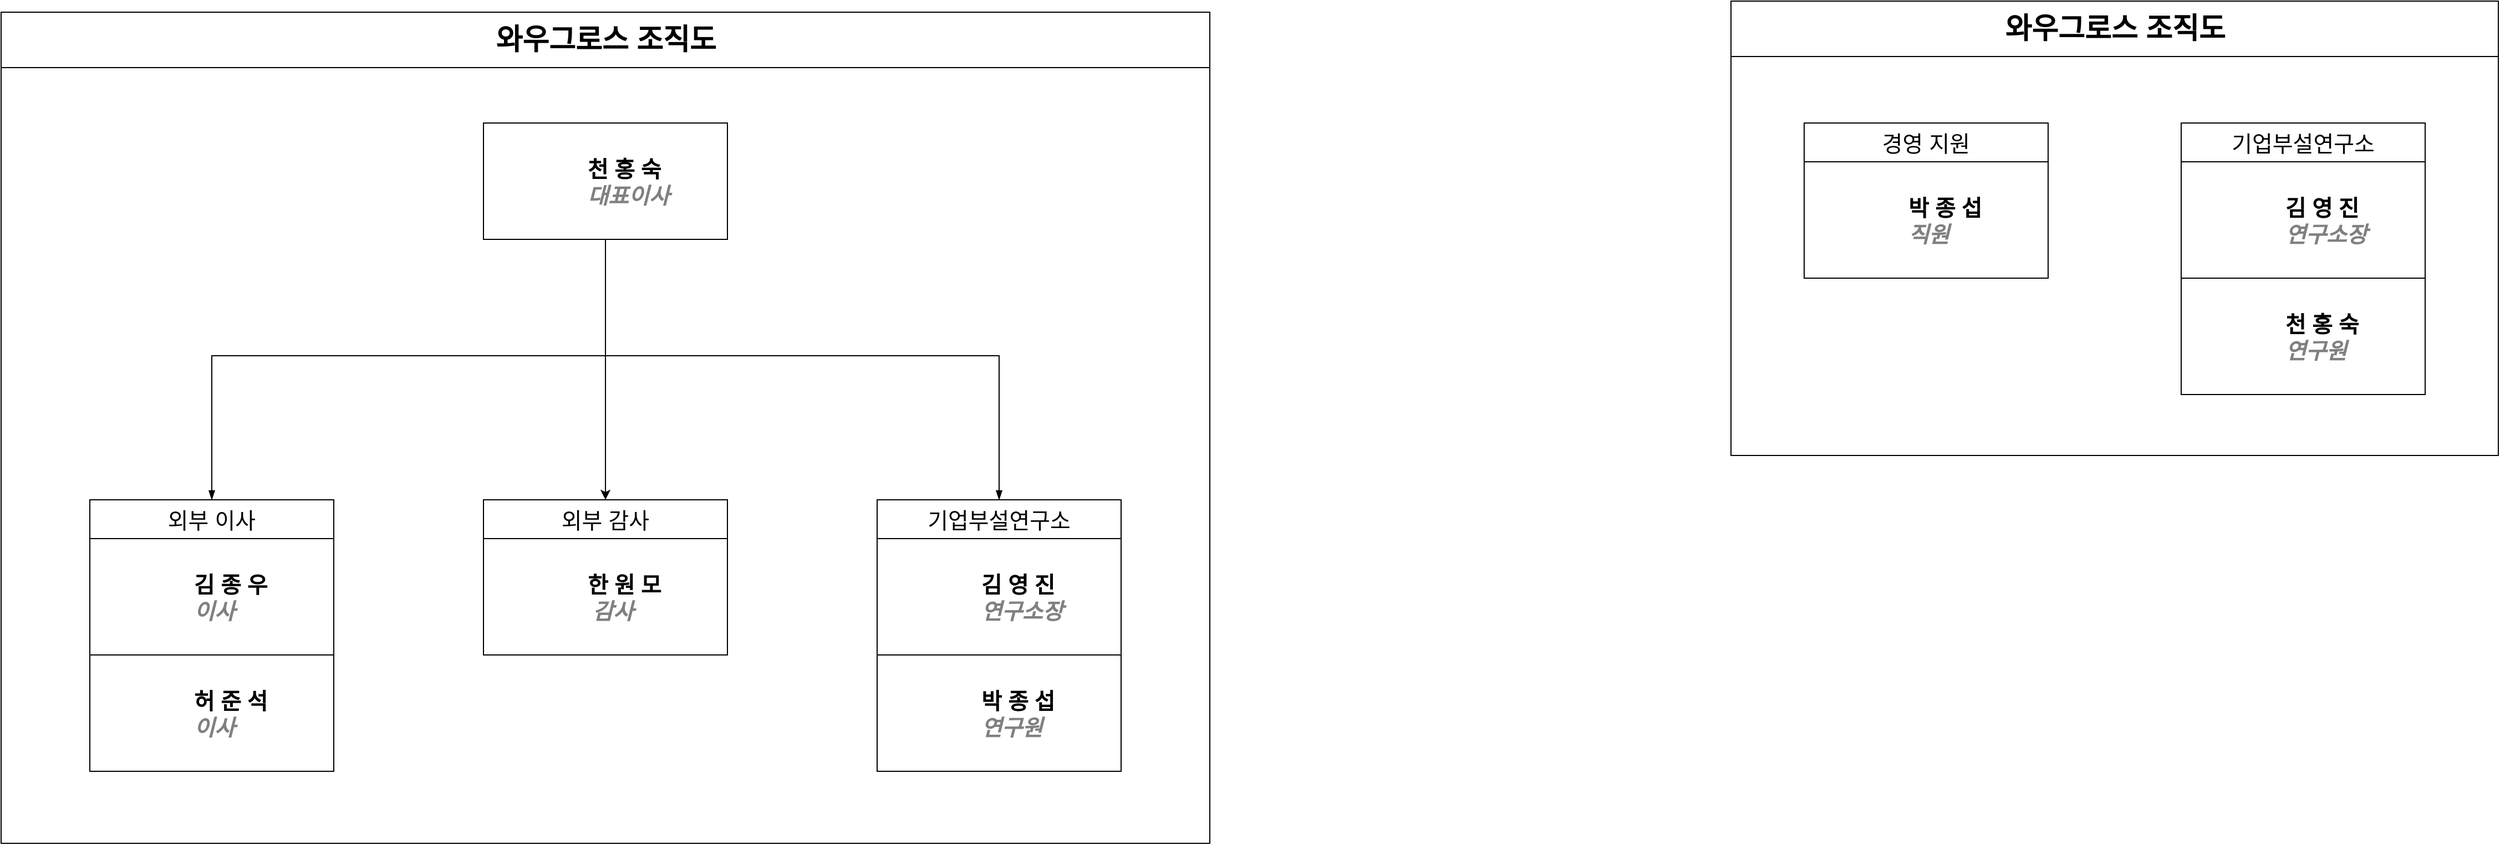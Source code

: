<mxfile version="27.0.6">
  <diagram id="prtHgNgQTEPvFCAcTncT" name="Page-1">
    <mxGraphModel dx="2066" dy="1103" grid="1" gridSize="10" guides="1" tooltips="1" connect="1" arrows="1" fold="1" page="1" pageScale="1" pageWidth="1169" pageHeight="827" math="0" shadow="0">
      <root>
        <mxCell id="0" />
        <mxCell id="1" parent="0" />
        <mxCell id="dNxyNK7c78bLwvsdeMH5-11" value="&lt;font style=&quot;font-size: 26px;&quot;&gt;와우그로스 조직도&lt;/font&gt;" style="swimlane;html=1;startSize=50;horizontal=1;containerType=tree;glass=0;align=center;fontSize=13;labelBackgroundColor=#FFFFFF;" parent="1" vertex="1">
          <mxGeometry x="40" y="40" width="1090" height="750" as="geometry" />
        </mxCell>
        <mxCell id="KvTU9GPghJBVpfKRTMqW-7" value="" style="rounded=0;whiteSpace=wrap;html=1;" parent="dNxyNK7c78bLwvsdeMH5-11" vertex="1">
          <mxGeometry y="50" width="1090" height="700" as="geometry" />
        </mxCell>
        <UserObject label="&lt;blockquote style=&quot;margin: 0 0 0 40px; border: none; padding: 0px;&quot;&gt;천 홍 숙&lt;br&gt;&lt;i style=&quot;color: rgb(128, 128, 128);&quot;&gt;대표이사&lt;/i&gt;&lt;/blockquote&gt;" name="Tessa Miller" position="CFO" location="Office 1" email="me@example.com" placeholders="1" id="dNxyNK7c78bLwvsdeMH5-12">
          <mxCell style="label;image=https://cdn3.iconfinder.com/data/icons/user-avatars-1/512/users-3-128.png;whiteSpace=wrap;html=1;rounded=0;glass=0;treeMoving=1;treeFolding=1;fontSize=20;align=left;" parent="dNxyNK7c78bLwvsdeMH5-11" vertex="1">
            <mxGeometry x="435" y="100" width="220" height="105" as="geometry" />
          </mxCell>
        </UserObject>
        <mxCell id="dNxyNK7c78bLwvsdeMH5-13" value="" style="endArrow=blockThin;endFill=1;fontSize=20;edgeStyle=elbowEdgeStyle;elbow=vertical;rounded=0;exitX=0.5;exitY=1;exitDx=0;exitDy=0;entryX=0.5;entryY=0;entryDx=0;entryDy=0;" parent="dNxyNK7c78bLwvsdeMH5-11" source="dNxyNK7c78bLwvsdeMH5-12" target="KvTU9GPghJBVpfKRTMqW-2" edge="1">
          <mxGeometry relative="1" as="geometry">
            <Array as="points">
              <mxPoint x="370" y="310" />
            </Array>
            <mxPoint x="130" y="255" as="targetPoint" />
          </mxGeometry>
        </mxCell>
        <UserObject label="&lt;blockquote style=&quot;margin: 0 0 0 40px; border: none; padding: 0px;&quot;&gt;김 종 우&lt;br&gt;&lt;i style=&quot;color: gray;&quot;&gt;이사&lt;/i&gt;&lt;/blockquote&gt;" name="Edward Morrison" position="Brand Manager" location="Office 2" email="me@example.com" placeholders="1" link="https://www.draw.io" id="dNxyNK7c78bLwvsdeMH5-14">
          <mxCell style="label;image=https://cdn3.iconfinder.com/data/icons/user-avatars-1/512/users-10-3-128.png;whiteSpace=wrap;html=1;rounded=0;glass=0;treeFolding=1;treeMoving=1;fontSize=20;" parent="dNxyNK7c78bLwvsdeMH5-11" vertex="1">
            <mxGeometry x="80" y="475" width="220" height="105" as="geometry" />
          </mxCell>
        </UserObject>
        <UserObject label="&lt;blockquote style=&quot;margin: 0 0 0 40px; border: none; padding: 0px;&quot;&gt;허 준 석&lt;br&gt;&lt;font color=&quot;#808080&quot;&gt;&lt;i&gt;이사&lt;/i&gt;&lt;/font&gt;&lt;/blockquote&gt;" name="Evan Valet" position="HR Director" location="Office 4" email="me@example.com" placeholders="1" link="https://www.draw.io" id="dNxyNK7c78bLwvsdeMH5-16">
          <mxCell style="label;image=https://cdn3.iconfinder.com/data/icons/user-avatars-1/512/users-9-2-128.png;whiteSpace=wrap;html=1;rounded=0;glass=0;treeFolding=1;treeMoving=1;fontSize=20;" parent="dNxyNK7c78bLwvsdeMH5-11" vertex="1">
            <mxGeometry x="80" y="580" width="220" height="105" as="geometry" />
          </mxCell>
        </UserObject>
        <mxCell id="dNxyNK7c78bLwvsdeMH5-17" value="" style="endArrow=blockThin;endFill=1;fontSize=20;edgeStyle=elbowEdgeStyle;elbow=vertical;rounded=0;exitX=0.5;exitY=1;exitDx=0;exitDy=0;entryX=0.5;entryY=0;entryDx=0;entryDy=0;" parent="dNxyNK7c78bLwvsdeMH5-11" source="dNxyNK7c78bLwvsdeMH5-12" target="KvTU9GPghJBVpfKRTMqW-4" edge="1">
          <mxGeometry relative="1" as="geometry">
            <mxPoint x="350" y="145" as="sourcePoint" />
            <mxPoint x="630" y="255" as="targetPoint" />
            <Array as="points">
              <mxPoint x="545" y="310" />
            </Array>
          </mxGeometry>
        </mxCell>
        <UserObject label="&lt;blockquote style=&quot;margin: 0 0 0 40px; border: none; padding: 0px;&quot;&gt;박 종 섭&lt;br&gt;&lt;i style=&quot;color: gray;&quot;&gt;연구원&lt;/i&gt;&lt;/blockquote&gt;" name="Alison Donovan" position="System Admin" location="Office 3" email="me@example.com" placeholders="1" link="https://www.draw.io" id="dNxyNK7c78bLwvsdeMH5-18">
          <mxCell style="label;image=https://cdn3.iconfinder.com/data/icons/user-avatars-1/512/users-2-128.png;whiteSpace=wrap;html=1;rounded=0;glass=0;fontSize=20;" parent="dNxyNK7c78bLwvsdeMH5-11" vertex="1">
            <mxGeometry x="790" y="580" width="220" height="105" as="geometry" />
          </mxCell>
        </UserObject>
        <UserObject label="&lt;blockquote style=&quot;margin: 0 0 0 40px; border: none; padding: 0px;&quot;&gt;한 원 모&lt;/blockquote&gt;&lt;font color=&quot;#808080&quot;&gt;&lt;i&gt;&lt;span style=&quot;white-space: pre;&quot;&gt;&#x9;&lt;/span&gt;감사&lt;/i&gt;&lt;/font&gt;" name="Evan Valet" position="HR Director" location="Office 4" email="me@example.com" placeholders="1" id="M--N5lBruDQrBDFtlNHQ-3">
          <mxCell style="label;image=https://cdn3.iconfinder.com/data/icons/user-avatars-1/512/users-9-2-128.png;whiteSpace=wrap;html=1;rounded=0;glass=0;treeFolding=1;treeMoving=1;fontSize=20;" parent="dNxyNK7c78bLwvsdeMH5-11" vertex="1" collapsed="1">
            <mxGeometry x="435" y="475" width="220" height="105" as="geometry" />
          </mxCell>
        </UserObject>
        <mxCell id="M--N5lBruDQrBDFtlNHQ-6" value="" style="edgeStyle=orthogonalEdgeStyle;rounded=0;orthogonalLoop=1;jettySize=auto;html=1;exitX=0.5;exitY=1;exitDx=0;exitDy=0;fontSize=20;entryX=0.5;entryY=0;entryDx=0;entryDy=0;" parent="dNxyNK7c78bLwvsdeMH5-11" source="dNxyNK7c78bLwvsdeMH5-12" target="KvTU9GPghJBVpfKRTMqW-3" edge="1">
          <mxGeometry relative="1" as="geometry">
            <mxPoint x="380" y="165" as="sourcePoint" />
            <mxPoint x="380" y="255" as="targetPoint" />
          </mxGeometry>
        </mxCell>
        <mxCell id="KvTU9GPghJBVpfKRTMqW-2" value="외부 이사" style="rounded=0;whiteSpace=wrap;html=1;fontSize=20;" parent="dNxyNK7c78bLwvsdeMH5-11" vertex="1">
          <mxGeometry x="80" y="440" width="220" height="35" as="geometry" />
        </mxCell>
        <mxCell id="KvTU9GPghJBVpfKRTMqW-3" value="외부 감사" style="rounded=0;whiteSpace=wrap;html=1;fontSize=20;" parent="dNxyNK7c78bLwvsdeMH5-11" vertex="1">
          <mxGeometry x="435" y="440" width="220" height="35" as="geometry" />
        </mxCell>
        <mxCell id="KvTU9GPghJBVpfKRTMqW-4" value="기업부설연구소" style="rounded=0;whiteSpace=wrap;html=1;fontSize=20;" parent="dNxyNK7c78bLwvsdeMH5-11" vertex="1">
          <mxGeometry x="790" y="440" width="220" height="35" as="geometry" />
        </mxCell>
        <UserObject label="&lt;blockquote style=&quot;margin: 0 0 0 40px; border: none; padding: 0px;&quot;&gt;김 영 진&lt;br&gt;&lt;font color=&quot;#808080&quot;&gt;&lt;i&gt;연구소장&lt;/i&gt;&lt;/font&gt;&lt;/blockquote&gt;" name="Evan Valet" position="HR Director" location="Office 4" email="me@example.com" placeholders="1" link="https://www.draw.io" id="KvTU9GPghJBVpfKRTMqW-5">
          <mxCell style="label;image=https://cdn3.iconfinder.com/data/icons/user-avatars-1/512/users-9-2-128.png;whiteSpace=wrap;html=1;rounded=0;glass=0;treeFolding=1;treeMoving=1;fontSize=20;" parent="dNxyNK7c78bLwvsdeMH5-11" vertex="1">
            <mxGeometry x="790" y="475" width="220" height="105" as="geometry" />
          </mxCell>
        </UserObject>
        <mxCell id="RRidlDEtWXcexLACZMoF-4" value="&lt;font style=&quot;font-size: 26px;&quot;&gt;와우그로스 조직도&lt;/font&gt;" style="swimlane;html=1;startSize=50;horizontal=1;containerType=tree;glass=0;align=center;fontSize=13;labelBackgroundColor=#FFFFFF;" vertex="1" parent="1">
          <mxGeometry x="1600" y="30" width="692" height="410" as="geometry" />
        </mxCell>
        <UserObject label="&lt;blockquote style=&quot;margin: 0 0 0 40px; border: none; padding: 0px;&quot;&gt;박 종 섭&lt;br&gt;&lt;font color=&quot;#808080&quot;&gt;&lt;i&gt;직원&lt;/i&gt;&lt;/font&gt;&lt;/blockquote&gt;" name="Alison Donovan" position="System Admin" location="Office 3" email="me@example.com" placeholders="1" link="https://www.draw.io" id="RRidlDEtWXcexLACZMoF-11">
          <mxCell style="label;image=https://cdn3.iconfinder.com/data/icons/user-avatars-1/512/users-2-128.png;whiteSpace=wrap;html=1;rounded=0;glass=0;fontSize=20;" vertex="1" parent="RRidlDEtWXcexLACZMoF-4">
            <mxGeometry x="66" y="145" width="220" height="105" as="geometry" />
          </mxCell>
        </UserObject>
        <mxCell id="RRidlDEtWXcexLACZMoF-19" value="경영 지원" style="rounded=0;whiteSpace=wrap;html=1;fontSize=20;" vertex="1" parent="RRidlDEtWXcexLACZMoF-4">
          <mxGeometry x="66" y="110" width="220" height="35" as="geometry" />
        </mxCell>
        <mxCell id="RRidlDEtWXcexLACZMoF-22" value="기업부설연구소" style="rounded=0;whiteSpace=wrap;html=1;fontSize=20;" vertex="1" parent="RRidlDEtWXcexLACZMoF-4">
          <mxGeometry x="406" y="110" width="220" height="35" as="geometry" />
        </mxCell>
        <UserObject label="&lt;blockquote style=&quot;margin: 0 0 0 40px; border: none; padding: 0px;&quot;&gt;김 영 진&lt;br&gt;&lt;font color=&quot;#808080&quot;&gt;&lt;i&gt;연구소장&lt;/i&gt;&lt;/font&gt;&lt;/blockquote&gt;" name="Evan Valet" position="HR Director" location="Office 4" email="me@example.com" placeholders="1" link="https://www.draw.io" id="RRidlDEtWXcexLACZMoF-17">
          <mxCell style="label;image=https://cdn3.iconfinder.com/data/icons/user-avatars-1/512/users-9-2-128.png;whiteSpace=wrap;html=1;rounded=0;glass=0;treeFolding=1;treeMoving=1;fontSize=20;" vertex="1" parent="RRidlDEtWXcexLACZMoF-4">
            <mxGeometry x="406" y="145" width="220" height="105" as="geometry" />
          </mxCell>
        </UserObject>
        <UserObject label="&lt;blockquote style=&quot;margin: 0 0 0 40px; border: none; padding: 0px;&quot;&gt;천 홍 숙&lt;br&gt;&lt;i style=&quot;color: rgb(128, 128, 128);&quot;&gt;연구원&lt;/i&gt;&lt;/blockquote&gt;" name="Tessa Miller" position="CFO" location="Office 1" email="me@example.com" placeholders="1" id="RRidlDEtWXcexLACZMoF-18">
          <mxCell style="label;image=https://cdn3.iconfinder.com/data/icons/user-avatars-1/512/users-3-128.png;whiteSpace=wrap;html=1;rounded=0;glass=0;treeMoving=1;treeFolding=1;fontSize=20;align=left;" vertex="1" parent="RRidlDEtWXcexLACZMoF-4">
            <mxGeometry x="406" y="250" width="220" height="105" as="geometry" />
          </mxCell>
        </UserObject>
      </root>
    </mxGraphModel>
  </diagram>
</mxfile>
